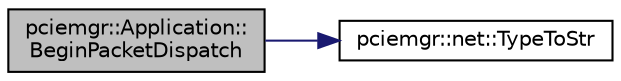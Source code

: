 digraph "pciemgr::Application::BeginPacketDispatch"
{
 // LATEX_PDF_SIZE
  edge [fontname="Helvetica",fontsize="10",labelfontname="Helvetica",labelfontsize="10"];
  node [fontname="Helvetica",fontsize="10",shape=record];
  rankdir="LR";
  Node1 [label="pciemgr::Application::\lBeginPacketDispatch",height=0.2,width=0.4,color="black", fillcolor="grey75", style="filled", fontcolor="black",tooltip=" "];
  Node1 -> Node2 [color="midnightblue",fontsize="10",style="solid",fontname="Helvetica"];
  Node2 [label="pciemgr::net::TypeToStr",height=0.2,width=0.4,color="black", fillcolor="white", style="filled",URL="$namespacemgrd_1_1net.html#af8e627cacf3a240c2a38bd783434c5ca",tooltip=" "];
}

